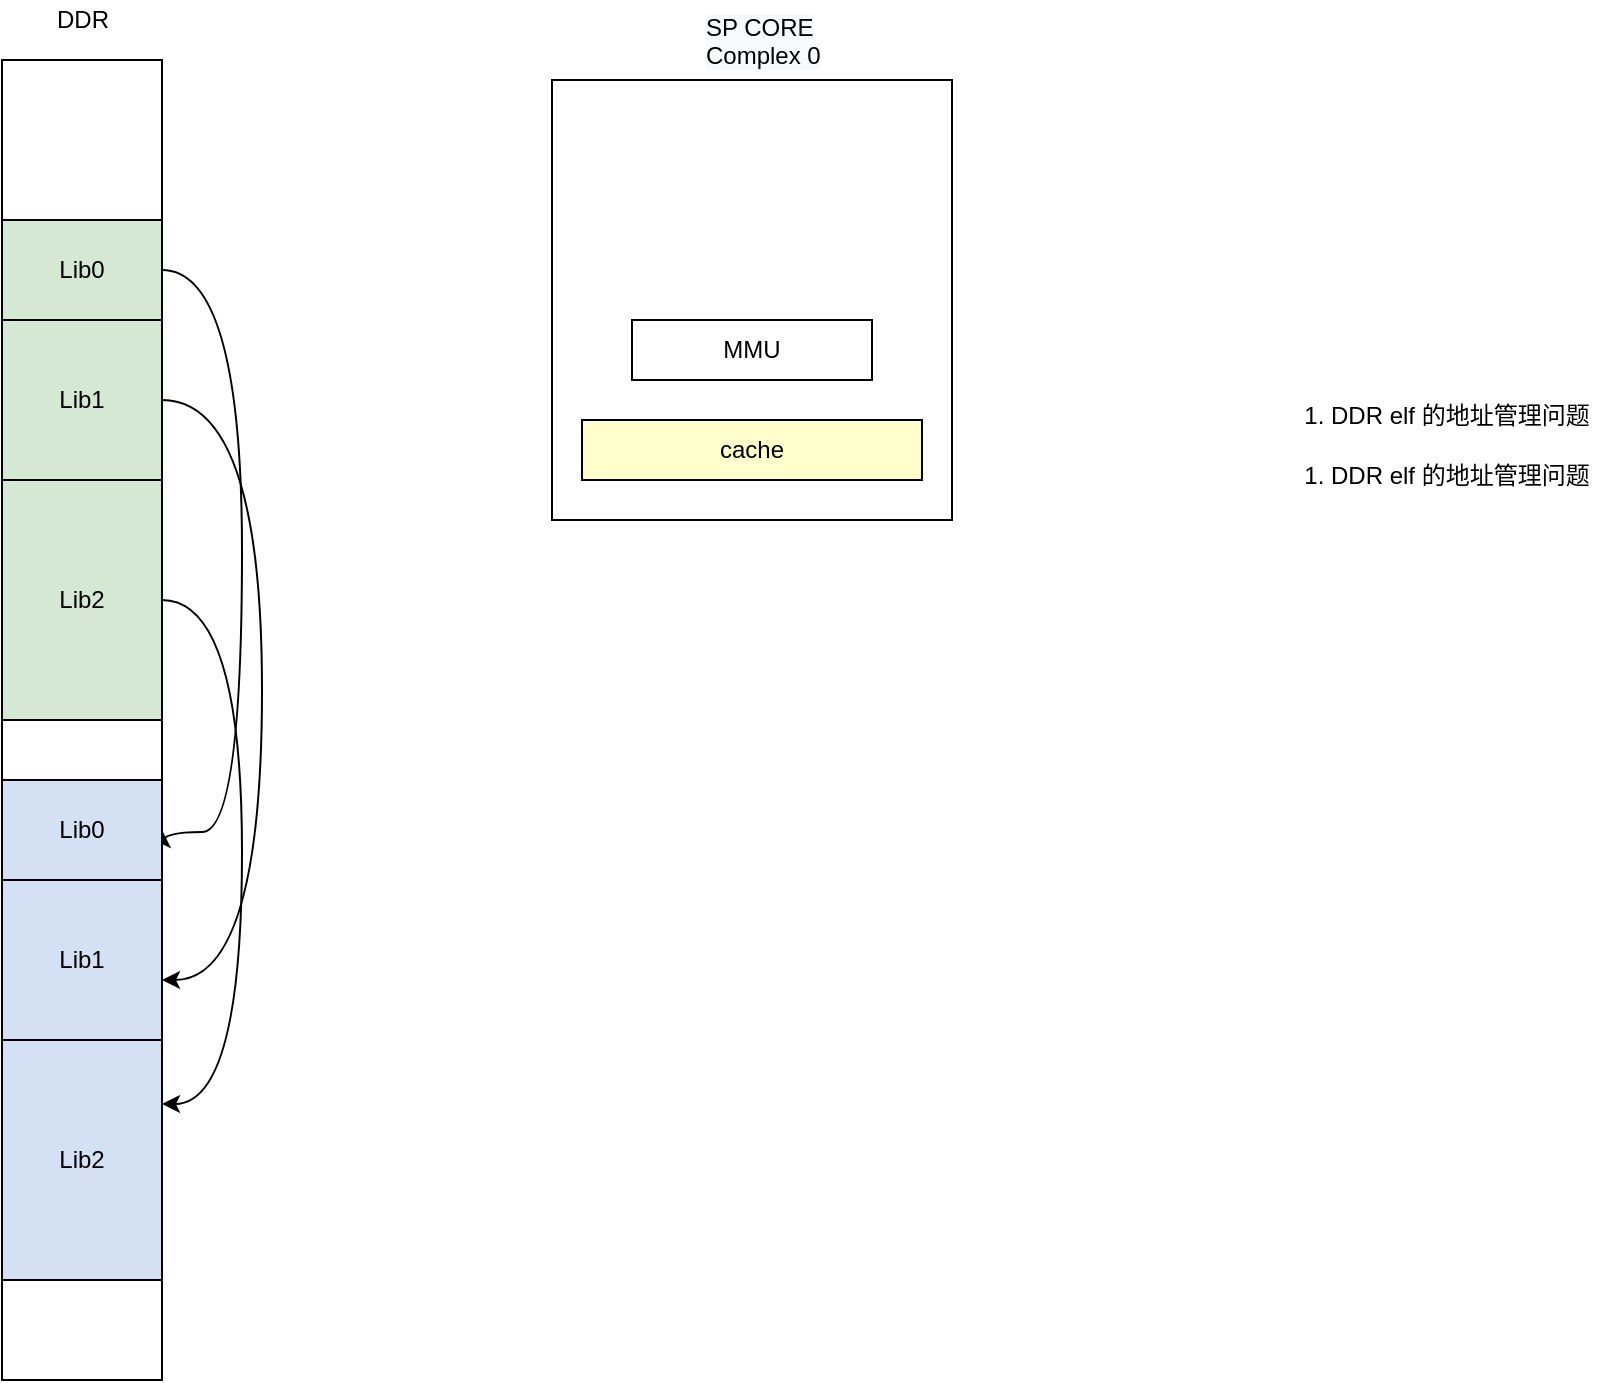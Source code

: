 <mxfile version="15.9.1" type="github">
  <diagram id="i7QMW1x5K39RaPrYkrut" name="Page-1">
    <mxGraphModel dx="1460" dy="623" grid="1" gridSize="10" guides="1" tooltips="1" connect="1" arrows="1" fold="1" page="1" pageScale="1" pageWidth="827" pageHeight="1169" math="0" shadow="0">
      <root>
        <mxCell id="0" />
        <mxCell id="1" parent="0" />
        <mxCell id="5-YmETOSnR6zZhraZ0Ge-9" value="" style="rounded=0;whiteSpace=wrap;html=1;shadow=0;fillColor=#FFFFFF;" parent="1" vertex="1">
          <mxGeometry x="435" y="170" width="200" height="220" as="geometry" />
        </mxCell>
        <mxCell id="5-YmETOSnR6zZhraZ0Ge-1" value="" style="rounded=0;whiteSpace=wrap;html=1;shadow=0;fillColor=#FFFFFF;" parent="1" vertex="1">
          <mxGeometry x="160" y="160" width="80" height="660" as="geometry" />
        </mxCell>
        <mxCell id="R1AbXFqnV56_-vrtafIi-3" style="edgeStyle=orthogonalEdgeStyle;curved=1;rounded=0;orthogonalLoop=1;jettySize=auto;html=1;entryX=1;entryY=0.5;entryDx=0;entryDy=0;exitX=1;exitY=0.5;exitDx=0;exitDy=0;" edge="1" parent="1" source="5-YmETOSnR6zZhraZ0Ge-2" target="R1AbXFqnV56_-vrtafIi-7">
          <mxGeometry relative="1" as="geometry">
            <Array as="points">
              <mxPoint x="280" y="265" />
              <mxPoint x="280" y="546" />
              <mxPoint x="240" y="546" />
            </Array>
          </mxGeometry>
        </mxCell>
        <mxCell id="5-YmETOSnR6zZhraZ0Ge-2" value="Lib0" style="rounded=0;whiteSpace=wrap;html=1;fillColor=#D5E8D4;" parent="1" vertex="1">
          <mxGeometry x="160" y="240" width="80" height="50" as="geometry" />
        </mxCell>
        <mxCell id="R1AbXFqnV56_-vrtafIi-4" style="edgeStyle=orthogonalEdgeStyle;curved=1;rounded=0;orthogonalLoop=1;jettySize=auto;html=1;exitX=1;exitY=0.5;exitDx=0;exitDy=0;" edge="1" parent="1" source="5-YmETOSnR6zZhraZ0Ge-4">
          <mxGeometry relative="1" as="geometry">
            <mxPoint x="240" y="620" as="targetPoint" />
            <Array as="points">
              <mxPoint x="290" y="330" />
              <mxPoint x="290" y="620" />
            </Array>
          </mxGeometry>
        </mxCell>
        <mxCell id="5-YmETOSnR6zZhraZ0Ge-4" value="&lt;span&gt;Lib1&lt;/span&gt;" style="rounded=0;whiteSpace=wrap;html=1;fillColor=#D5E8D4;" parent="1" vertex="1">
          <mxGeometry x="160" y="290" width="80" height="80" as="geometry" />
        </mxCell>
        <mxCell id="R1AbXFqnV56_-vrtafIi-6" style="edgeStyle=orthogonalEdgeStyle;curved=1;rounded=0;orthogonalLoop=1;jettySize=auto;html=1;exitX=1;exitY=0.5;exitDx=0;exitDy=0;" edge="1" parent="1" source="5-YmETOSnR6zZhraZ0Ge-5" target="R1AbXFqnV56_-vrtafIi-9">
          <mxGeometry relative="1" as="geometry">
            <Array as="points">
              <mxPoint x="280" y="430" />
              <mxPoint x="280" y="682" />
            </Array>
          </mxGeometry>
        </mxCell>
        <mxCell id="5-YmETOSnR6zZhraZ0Ge-5" value="&lt;span&gt;Lib2&lt;/span&gt;" style="rounded=0;whiteSpace=wrap;html=1;fillColor=#D5E8D4;" parent="1" vertex="1">
          <mxGeometry x="160" y="370" width="80" height="120" as="geometry" />
        </mxCell>
        <mxCell id="5-YmETOSnR6zZhraZ0Ge-6" value="DDR" style="text;html=1;align=center;verticalAlign=middle;resizable=0;points=[];autosize=1;" parent="1" vertex="1">
          <mxGeometry x="180" y="130" width="40" height="20" as="geometry" />
        </mxCell>
        <mxCell id="5-YmETOSnR6zZhraZ0Ge-8" value="MMU" style="rounded=0;whiteSpace=wrap;html=1;shadow=0;fillColor=#FFFFFF;" parent="1" vertex="1">
          <mxGeometry x="475" y="290" width="120" height="30" as="geometry" />
        </mxCell>
        <mxCell id="5-YmETOSnR6zZhraZ0Ge-15" value="1. DDR elf 的地址管理问题&lt;br&gt;&lt;br&gt;" style="text;html=1;align=center;verticalAlign=middle;resizable=0;points=[];autosize=1;" parent="1" vertex="1">
          <mxGeometry x="802" y="330" width="160" height="30" as="geometry" />
        </mxCell>
        <mxCell id="5-YmETOSnR6zZhraZ0Ge-16" value="1. DDR elf 的地址管理问题&lt;br&gt;&lt;br&gt;" style="text;html=1;align=center;verticalAlign=middle;resizable=0;points=[];autosize=1;" parent="1" vertex="1">
          <mxGeometry x="802" y="360" width="160" height="30" as="geometry" />
        </mxCell>
        <mxCell id="5-YmETOSnR6zZhraZ0Ge-18" value="cache" style="rounded=0;whiteSpace=wrap;html=1;shadow=0;fillColor=#FFFFCC;" parent="1" vertex="1">
          <mxGeometry x="450" y="340" width="170" height="30" as="geometry" />
        </mxCell>
        <mxCell id="5-YmETOSnR6zZhraZ0Ge-19" value="&lt;span style=&quot;color: rgb(0 , 0 , 0) ; font-family: &amp;#34;helvetica&amp;#34; ; font-size: 12px ; font-style: normal ; font-weight: 400 ; letter-spacing: normal ; text-align: center ; text-indent: 0px ; text-transform: none ; word-spacing: 0px ; background-color: rgb(248 , 249 , 250) ; display: inline ; float: none&quot;&gt;SP CORE Complex 0&lt;/span&gt;" style="text;whiteSpace=wrap;html=1;" parent="1" vertex="1">
          <mxGeometry x="510" y="130" width="90" height="30" as="geometry" />
        </mxCell>
        <mxCell id="R1AbXFqnV56_-vrtafIi-7" value="Lib0" style="rounded=0;whiteSpace=wrap;html=1;fillColor=#D4E1F5;" vertex="1" parent="1">
          <mxGeometry x="160" y="520" width="80" height="50" as="geometry" />
        </mxCell>
        <mxCell id="R1AbXFqnV56_-vrtafIi-8" value="&lt;span&gt;Lib1&lt;/span&gt;" style="rounded=0;whiteSpace=wrap;html=1;fillColor=#D4E1F5;" vertex="1" parent="1">
          <mxGeometry x="160" y="570" width="80" height="80" as="geometry" />
        </mxCell>
        <mxCell id="R1AbXFqnV56_-vrtafIi-9" value="&lt;span&gt;Lib2&lt;/span&gt;" style="rounded=0;whiteSpace=wrap;html=1;fillColor=#D4E1F5;" vertex="1" parent="1">
          <mxGeometry x="160" y="650" width="80" height="120" as="geometry" />
        </mxCell>
      </root>
    </mxGraphModel>
  </diagram>
</mxfile>
